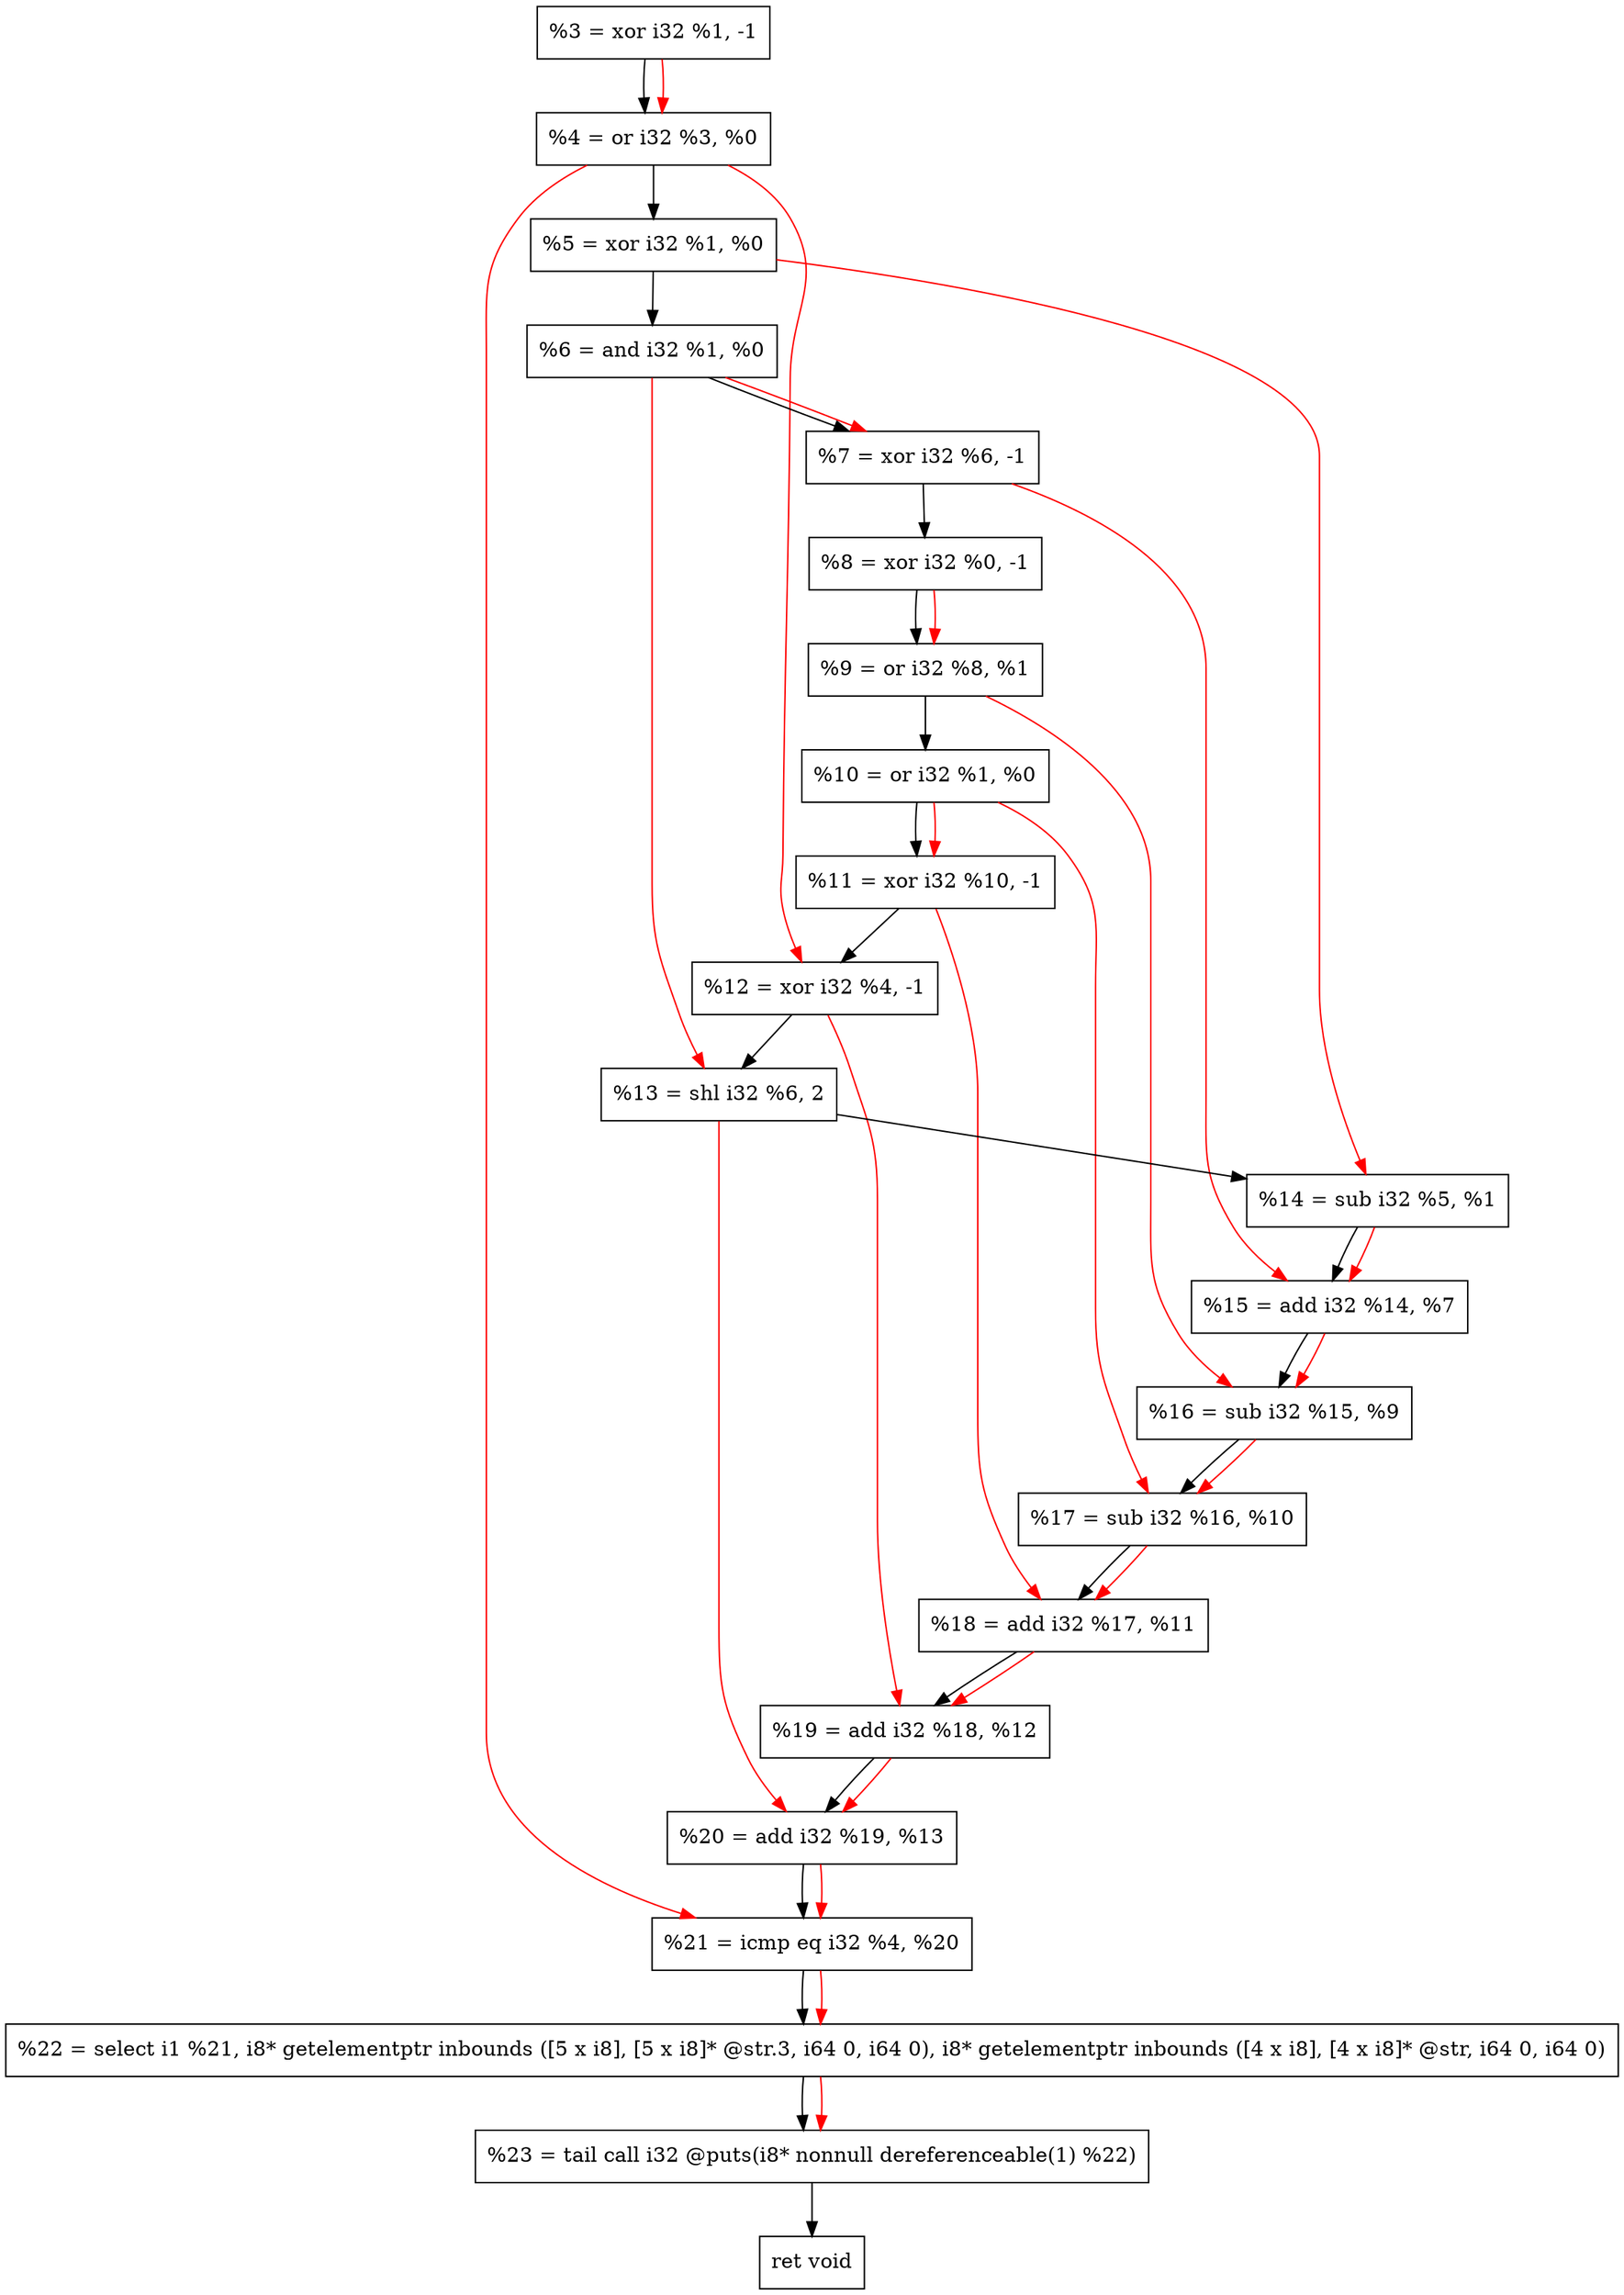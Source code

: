 digraph "DFG for'crackme' function" {
	Node0x2121a90[shape=record, label="  %3 = xor i32 %1, -1"];
	Node0x2121b00[shape=record, label="  %4 = or i32 %3, %0"];
	Node0x2121bc0[shape=record, label="  %5 = xor i32 %1, %0"];
	Node0x2121c30[shape=record, label="  %6 = and i32 %1, %0"];
	Node0x2121ca0[shape=record, label="  %7 = xor i32 %6, -1"];
	Node0x2121d10[shape=record, label="  %8 = xor i32 %0, -1"];
	Node0x2121d80[shape=record, label="  %9 = or i32 %8, %1"];
	Node0x2121df0[shape=record, label="  %10 = or i32 %1, %0"];
	Node0x2121e60[shape=record, label="  %11 = xor i32 %10, -1"];
	Node0x2121ed0[shape=record, label="  %12 = xor i32 %4, -1"];
	Node0x2121f40[shape=record, label="  %13 = shl i32 %6, 2"];
	Node0x2121fb0[shape=record, label="  %14 = sub i32 %5, %1"];
	Node0x2122020[shape=record, label="  %15 = add i32 %14, %7"];
	Node0x2122090[shape=record, label="  %16 = sub i32 %15, %9"];
	Node0x2122100[shape=record, label="  %17 = sub i32 %16, %10"];
	Node0x2122170[shape=record, label="  %18 = add i32 %17, %11"];
	Node0x21221e0[shape=record, label="  %19 = add i32 %18, %12"];
	Node0x2122250[shape=record, label="  %20 = add i32 %19, %13"];
	Node0x21222c0[shape=record, label="  %21 = icmp eq i32 %4, %20"];
	Node0x20c2268[shape=record, label="  %22 = select i1 %21, i8* getelementptr inbounds ([5 x i8], [5 x i8]* @str.3, i64 0, i64 0), i8* getelementptr inbounds ([4 x i8], [4 x i8]* @str, i64 0, i64 0)"];
	Node0x2122760[shape=record, label="  %23 = tail call i32 @puts(i8* nonnull dereferenceable(1) %22)"];
	Node0x21227b0[shape=record, label="  ret void"];
	Node0x2121a90 -> Node0x2121b00;
	Node0x2121b00 -> Node0x2121bc0;
	Node0x2121bc0 -> Node0x2121c30;
	Node0x2121c30 -> Node0x2121ca0;
	Node0x2121ca0 -> Node0x2121d10;
	Node0x2121d10 -> Node0x2121d80;
	Node0x2121d80 -> Node0x2121df0;
	Node0x2121df0 -> Node0x2121e60;
	Node0x2121e60 -> Node0x2121ed0;
	Node0x2121ed0 -> Node0x2121f40;
	Node0x2121f40 -> Node0x2121fb0;
	Node0x2121fb0 -> Node0x2122020;
	Node0x2122020 -> Node0x2122090;
	Node0x2122090 -> Node0x2122100;
	Node0x2122100 -> Node0x2122170;
	Node0x2122170 -> Node0x21221e0;
	Node0x21221e0 -> Node0x2122250;
	Node0x2122250 -> Node0x21222c0;
	Node0x21222c0 -> Node0x20c2268;
	Node0x20c2268 -> Node0x2122760;
	Node0x2122760 -> Node0x21227b0;
edge [color=red]
	Node0x2121a90 -> Node0x2121b00;
	Node0x2121c30 -> Node0x2121ca0;
	Node0x2121d10 -> Node0x2121d80;
	Node0x2121df0 -> Node0x2121e60;
	Node0x2121b00 -> Node0x2121ed0;
	Node0x2121c30 -> Node0x2121f40;
	Node0x2121bc0 -> Node0x2121fb0;
	Node0x2121fb0 -> Node0x2122020;
	Node0x2121ca0 -> Node0x2122020;
	Node0x2122020 -> Node0x2122090;
	Node0x2121d80 -> Node0x2122090;
	Node0x2122090 -> Node0x2122100;
	Node0x2121df0 -> Node0x2122100;
	Node0x2122100 -> Node0x2122170;
	Node0x2121e60 -> Node0x2122170;
	Node0x2122170 -> Node0x21221e0;
	Node0x2121ed0 -> Node0x21221e0;
	Node0x21221e0 -> Node0x2122250;
	Node0x2121f40 -> Node0x2122250;
	Node0x2121b00 -> Node0x21222c0;
	Node0x2122250 -> Node0x21222c0;
	Node0x21222c0 -> Node0x20c2268;
	Node0x20c2268 -> Node0x2122760;
}
